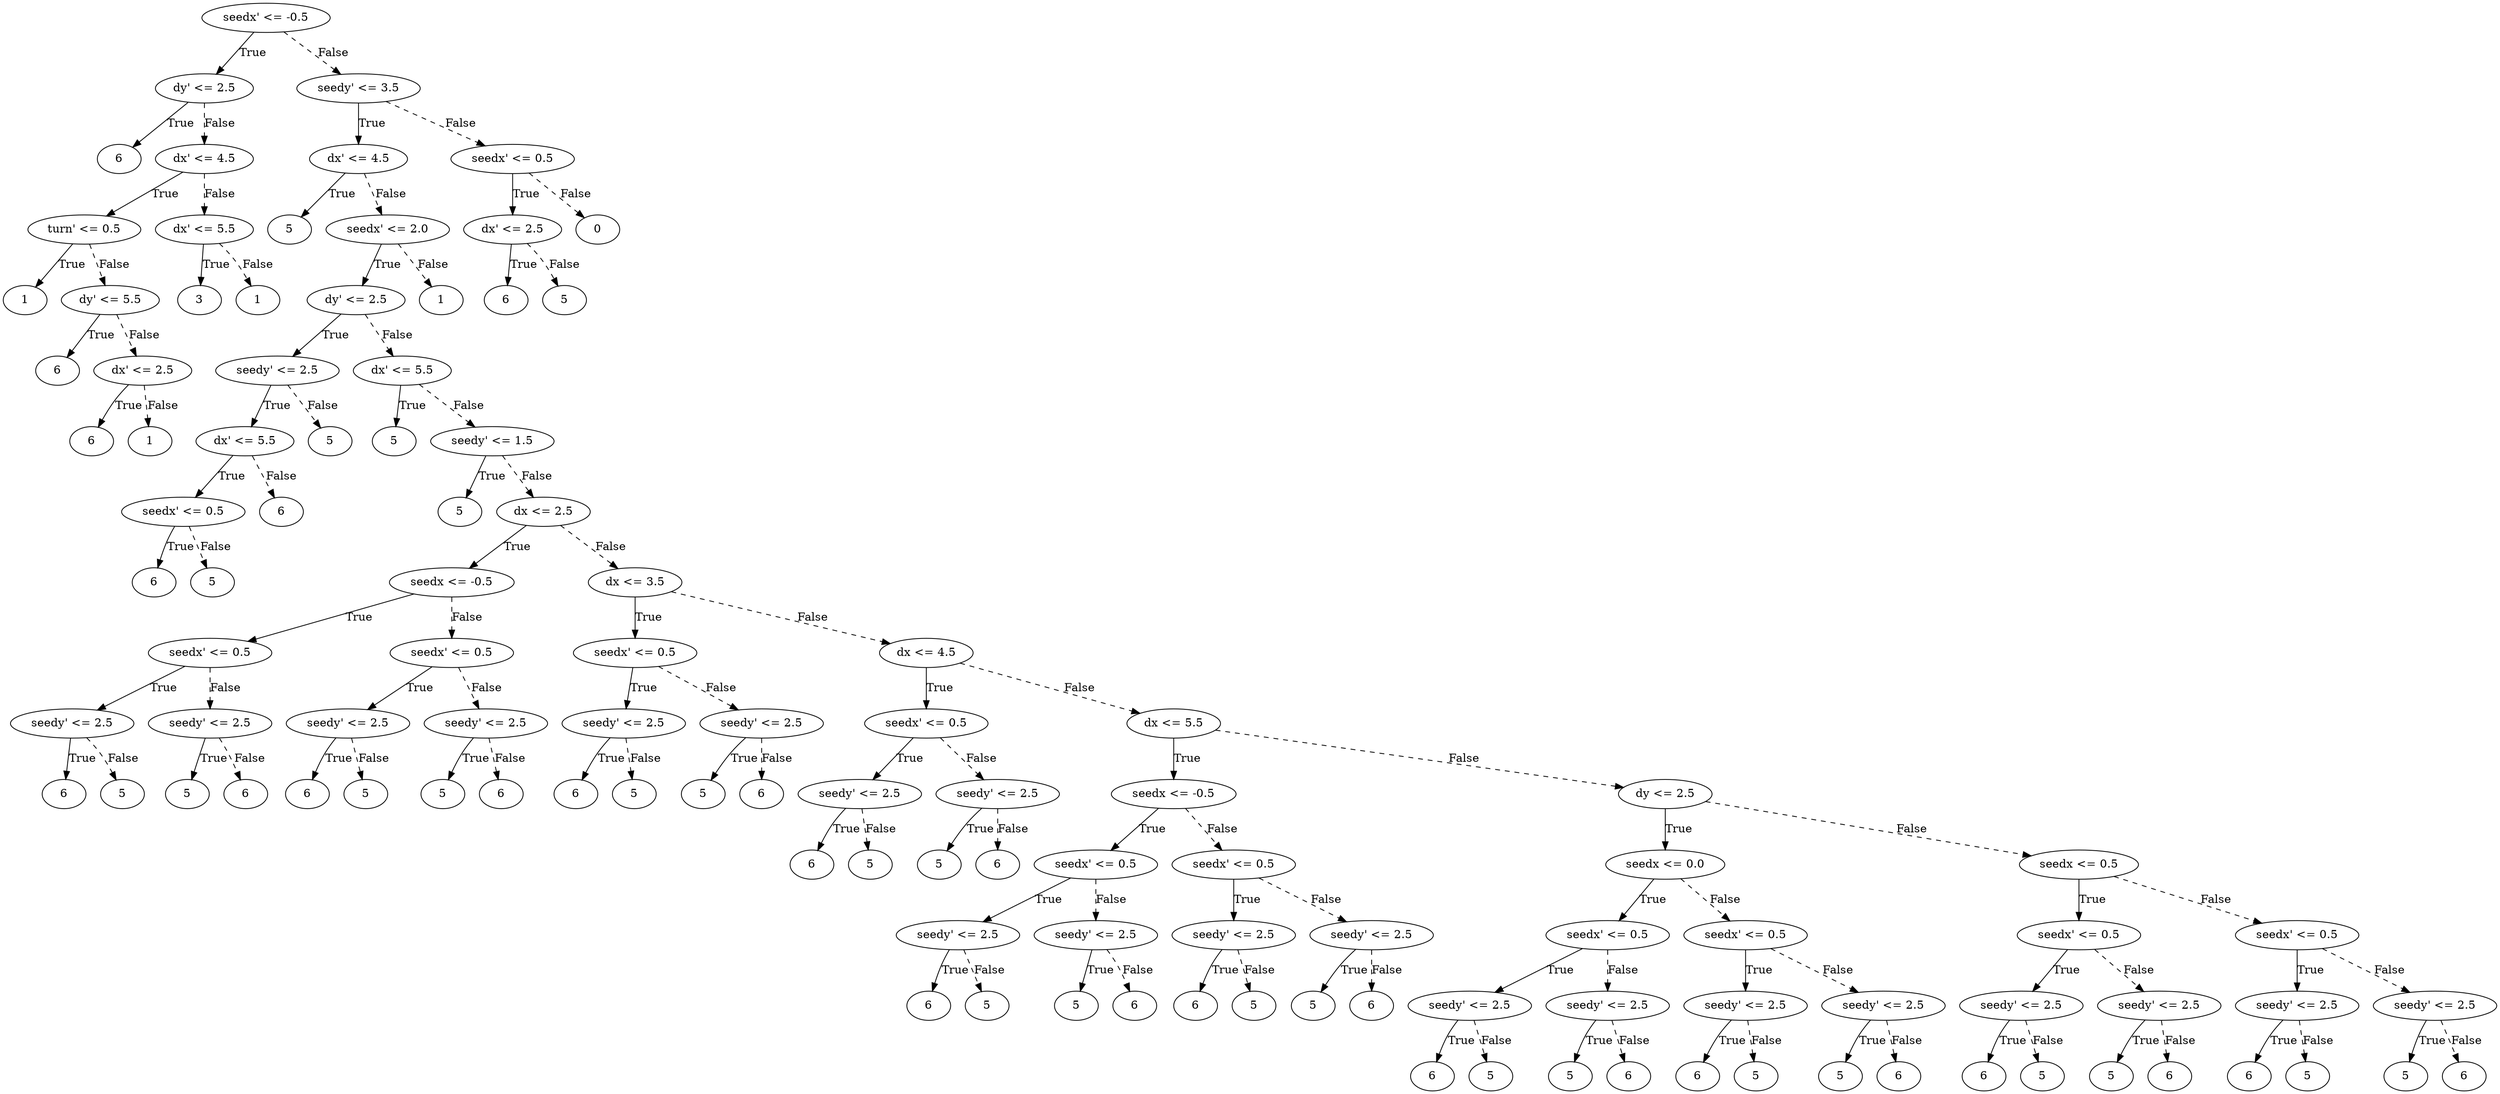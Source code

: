digraph {
0 [label="seedx' <= -0.5"];
1 [label="dy' <= 2.5"];
2 [label="6"];
1 -> 2 [label="True"];
3 [label="dx' <= 4.5"];
4 [label="turn' <= 0.5"];
5 [label="1"];
4 -> 5 [label="True"];
6 [label="dy' <= 5.5"];
7 [label="6"];
6 -> 7 [label="True"];
8 [label="dx' <= 2.5"];
9 [label="6"];
8 -> 9 [label="True"];
10 [label="1"];
8 -> 10 [style="dashed", label="False"];
6 -> 8 [style="dashed", label="False"];
4 -> 6 [style="dashed", label="False"];
3 -> 4 [label="True"];
11 [label="dx' <= 5.5"];
12 [label="3"];
11 -> 12 [label="True"];
13 [label="1"];
11 -> 13 [style="dashed", label="False"];
3 -> 11 [style="dashed", label="False"];
1 -> 3 [style="dashed", label="False"];
0 -> 1 [label="True"];
14 [label="seedy' <= 3.5"];
15 [label="dx' <= 4.5"];
16 [label="5"];
15 -> 16 [label="True"];
17 [label="seedx' <= 2.0"];
18 [label="dy' <= 2.5"];
19 [label="seedy' <= 2.5"];
20 [label="dx' <= 5.5"];
21 [label="seedx' <= 0.5"];
22 [label="6"];
21 -> 22 [label="True"];
23 [label="5"];
21 -> 23 [style="dashed", label="False"];
20 -> 21 [label="True"];
24 [label="6"];
20 -> 24 [style="dashed", label="False"];
19 -> 20 [label="True"];
25 [label="5"];
19 -> 25 [style="dashed", label="False"];
18 -> 19 [label="True"];
26 [label="dx' <= 5.5"];
27 [label="5"];
26 -> 27 [label="True"];
28 [label="seedy' <= 1.5"];
29 [label="5"];
28 -> 29 [label="True"];
30 [label="dx <= 2.5"];
31 [label="seedx <= -0.5"];
32 [label="seedx' <= 0.5"];
33 [label="seedy' <= 2.5"];
34 [label="6"];
33 -> 34 [label="True"];
35 [label="5"];
33 -> 35 [style="dashed", label="False"];
32 -> 33 [label="True"];
36 [label="seedy' <= 2.5"];
37 [label="5"];
36 -> 37 [label="True"];
38 [label="6"];
36 -> 38 [style="dashed", label="False"];
32 -> 36 [style="dashed", label="False"];
31 -> 32 [label="True"];
39 [label="seedx' <= 0.5"];
40 [label="seedy' <= 2.5"];
41 [label="6"];
40 -> 41 [label="True"];
42 [label="5"];
40 -> 42 [style="dashed", label="False"];
39 -> 40 [label="True"];
43 [label="seedy' <= 2.5"];
44 [label="5"];
43 -> 44 [label="True"];
45 [label="6"];
43 -> 45 [style="dashed", label="False"];
39 -> 43 [style="dashed", label="False"];
31 -> 39 [style="dashed", label="False"];
30 -> 31 [label="True"];
46 [label="dx <= 3.5"];
47 [label="seedx' <= 0.5"];
48 [label="seedy' <= 2.5"];
49 [label="6"];
48 -> 49 [label="True"];
50 [label="5"];
48 -> 50 [style="dashed", label="False"];
47 -> 48 [label="True"];
51 [label="seedy' <= 2.5"];
52 [label="5"];
51 -> 52 [label="True"];
53 [label="6"];
51 -> 53 [style="dashed", label="False"];
47 -> 51 [style="dashed", label="False"];
46 -> 47 [label="True"];
54 [label="dx <= 4.5"];
55 [label="seedx' <= 0.5"];
56 [label="seedy' <= 2.5"];
57 [label="6"];
56 -> 57 [label="True"];
58 [label="5"];
56 -> 58 [style="dashed", label="False"];
55 -> 56 [label="True"];
59 [label="seedy' <= 2.5"];
60 [label="5"];
59 -> 60 [label="True"];
61 [label="6"];
59 -> 61 [style="dashed", label="False"];
55 -> 59 [style="dashed", label="False"];
54 -> 55 [label="True"];
62 [label="dx <= 5.5"];
63 [label="seedx <= -0.5"];
64 [label="seedx' <= 0.5"];
65 [label="seedy' <= 2.5"];
66 [label="6"];
65 -> 66 [label="True"];
67 [label="5"];
65 -> 67 [style="dashed", label="False"];
64 -> 65 [label="True"];
68 [label="seedy' <= 2.5"];
69 [label="5"];
68 -> 69 [label="True"];
70 [label="6"];
68 -> 70 [style="dashed", label="False"];
64 -> 68 [style="dashed", label="False"];
63 -> 64 [label="True"];
71 [label="seedx' <= 0.5"];
72 [label="seedy' <= 2.5"];
73 [label="6"];
72 -> 73 [label="True"];
74 [label="5"];
72 -> 74 [style="dashed", label="False"];
71 -> 72 [label="True"];
75 [label="seedy' <= 2.5"];
76 [label="5"];
75 -> 76 [label="True"];
77 [label="6"];
75 -> 77 [style="dashed", label="False"];
71 -> 75 [style="dashed", label="False"];
63 -> 71 [style="dashed", label="False"];
62 -> 63 [label="True"];
78 [label="dy <= 2.5"];
79 [label="seedx <= 0.0"];
80 [label="seedx' <= 0.5"];
81 [label="seedy' <= 2.5"];
82 [label="6"];
81 -> 82 [label="True"];
83 [label="5"];
81 -> 83 [style="dashed", label="False"];
80 -> 81 [label="True"];
84 [label="seedy' <= 2.5"];
85 [label="5"];
84 -> 85 [label="True"];
86 [label="6"];
84 -> 86 [style="dashed", label="False"];
80 -> 84 [style="dashed", label="False"];
79 -> 80 [label="True"];
87 [label="seedx' <= 0.5"];
88 [label="seedy' <= 2.5"];
89 [label="6"];
88 -> 89 [label="True"];
90 [label="5"];
88 -> 90 [style="dashed", label="False"];
87 -> 88 [label="True"];
91 [label="seedy' <= 2.5"];
92 [label="5"];
91 -> 92 [label="True"];
93 [label="6"];
91 -> 93 [style="dashed", label="False"];
87 -> 91 [style="dashed", label="False"];
79 -> 87 [style="dashed", label="False"];
78 -> 79 [label="True"];
94 [label="seedx <= 0.5"];
95 [label="seedx' <= 0.5"];
96 [label="seedy' <= 2.5"];
97 [label="6"];
96 -> 97 [label="True"];
98 [label="5"];
96 -> 98 [style="dashed", label="False"];
95 -> 96 [label="True"];
99 [label="seedy' <= 2.5"];
100 [label="5"];
99 -> 100 [label="True"];
101 [label="6"];
99 -> 101 [style="dashed", label="False"];
95 -> 99 [style="dashed", label="False"];
94 -> 95 [label="True"];
102 [label="seedx' <= 0.5"];
103 [label="seedy' <= 2.5"];
104 [label="6"];
103 -> 104 [label="True"];
105 [label="5"];
103 -> 105 [style="dashed", label="False"];
102 -> 103 [label="True"];
106 [label="seedy' <= 2.5"];
107 [label="5"];
106 -> 107 [label="True"];
108 [label="6"];
106 -> 108 [style="dashed", label="False"];
102 -> 106 [style="dashed", label="False"];
94 -> 102 [style="dashed", label="False"];
78 -> 94 [style="dashed", label="False"];
62 -> 78 [style="dashed", label="False"];
54 -> 62 [style="dashed", label="False"];
46 -> 54 [style="dashed", label="False"];
30 -> 46 [style="dashed", label="False"];
28 -> 30 [style="dashed", label="False"];
26 -> 28 [style="dashed", label="False"];
18 -> 26 [style="dashed", label="False"];
17 -> 18 [label="True"];
109 [label="1"];
17 -> 109 [style="dashed", label="False"];
15 -> 17 [style="dashed", label="False"];
14 -> 15 [label="True"];
110 [label="seedx' <= 0.5"];
111 [label="dx' <= 2.5"];
112 [label="6"];
111 -> 112 [label="True"];
113 [label="5"];
111 -> 113 [style="dashed", label="False"];
110 -> 111 [label="True"];
114 [label="0"];
110 -> 114 [style="dashed", label="False"];
14 -> 110 [style="dashed", label="False"];
0 -> 14 [style="dashed", label="False"];

}